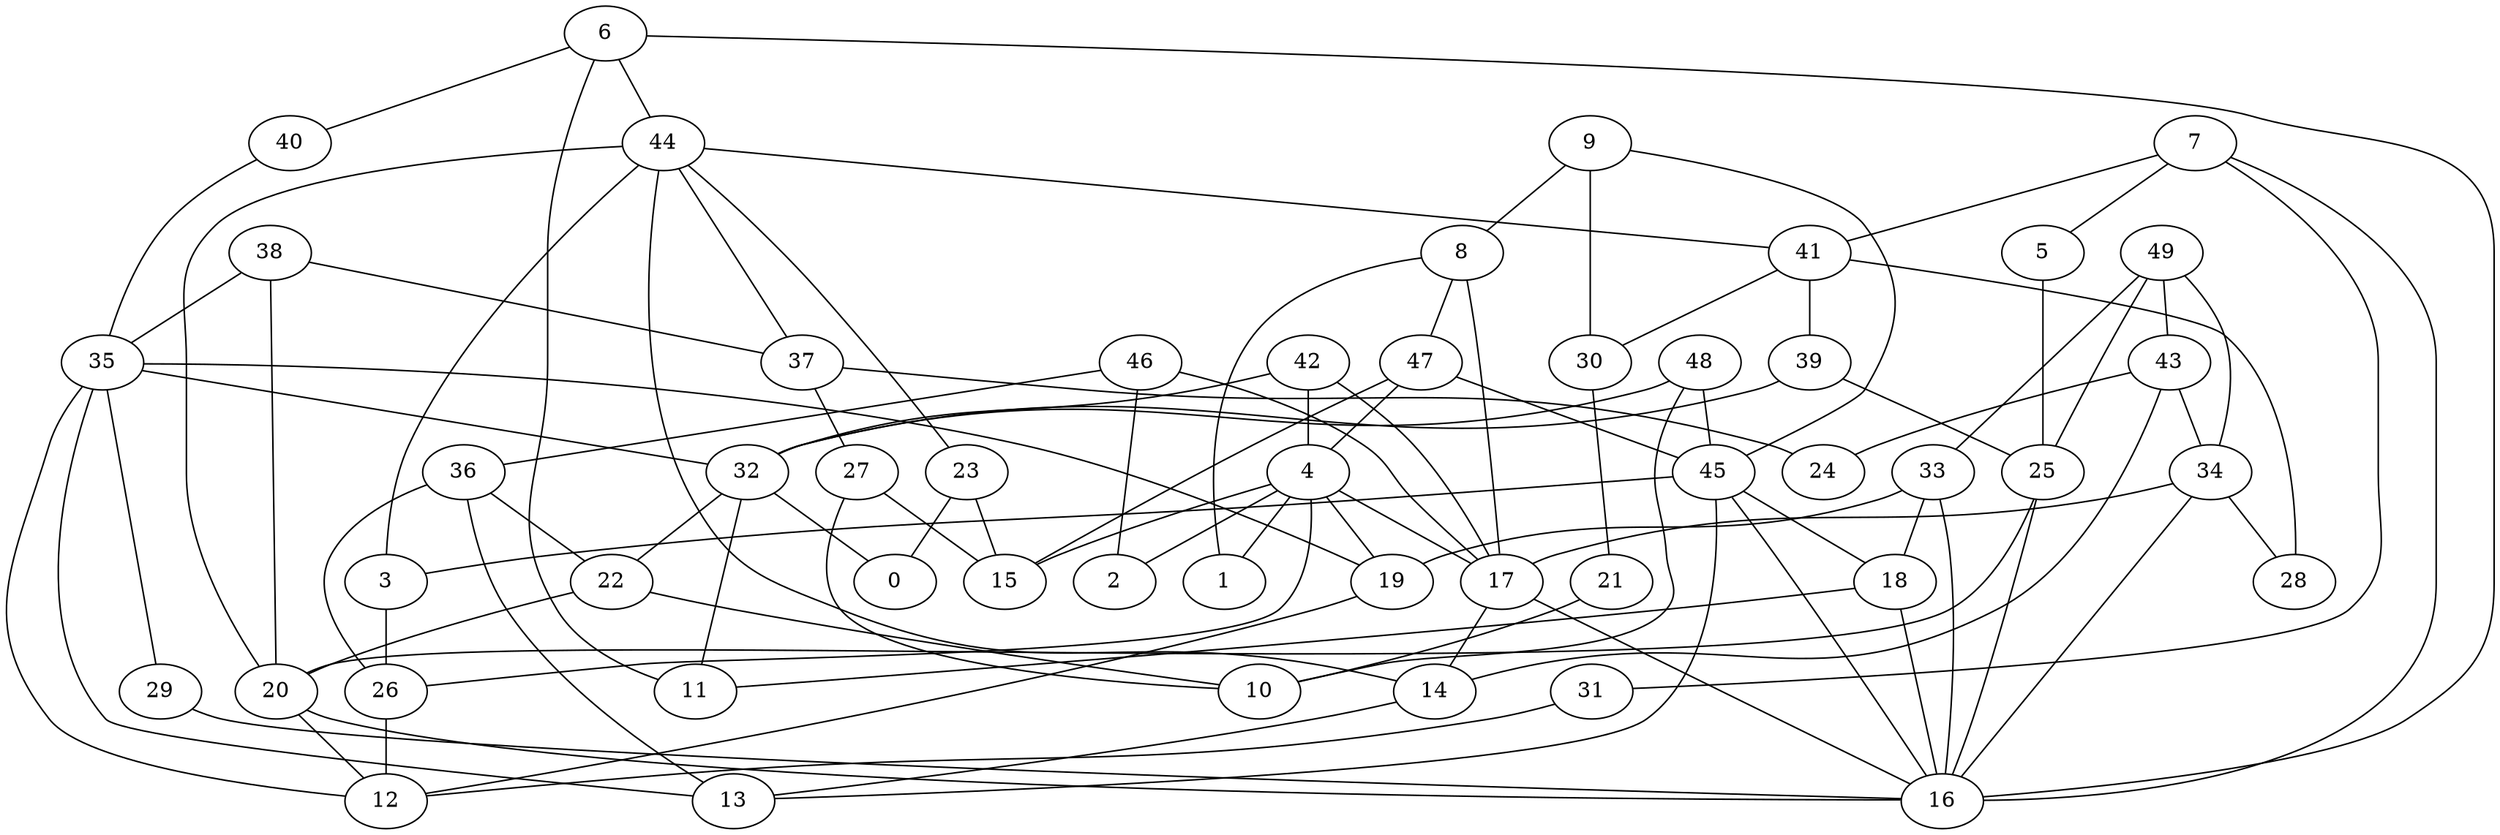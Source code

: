 digraph GG_graph {

subgraph G_graph {
edge [color = black]
"41" -> "28" [dir = none]
"41" -> "30" [dir = none]
"41" -> "39" [dir = none]
"37" -> "27" [dir = none]
"37" -> "24" [dir = none]
"5" -> "25" [dir = none]
"29" -> "16" [dir = none]
"46" -> "2" [dir = none]
"46" -> "17" [dir = none]
"46" -> "36" [dir = none]
"9" -> "8" [dir = none]
"9" -> "45" [dir = none]
"9" -> "30" [dir = none]
"14" -> "13" [dir = none]
"34" -> "16" [dir = none]
"34" -> "28" [dir = none]
"34" -> "17" [dir = none]
"22" -> "10" [dir = none]
"22" -> "20" [dir = none]
"40" -> "35" [dir = none]
"17" -> "16" [dir = none]
"17" -> "14" [dir = none]
"7" -> "31" [dir = none]
"7" -> "41" [dir = none]
"7" -> "16" [dir = none]
"7" -> "5" [dir = none]
"49" -> "25" [dir = none]
"49" -> "34" [dir = none]
"49" -> "43" [dir = none]
"49" -> "33" [dir = none]
"42" -> "17" [dir = none]
"42" -> "32" [dir = none]
"23" -> "0" [dir = none]
"23" -> "15" [dir = none]
"21" -> "10" [dir = none]
"20" -> "12" [dir = none]
"20" -> "16" [dir = none]
"33" -> "19" [dir = none]
"33" -> "18" [dir = none]
"33" -> "16" [dir = none]
"18" -> "11" [dir = none]
"18" -> "16" [dir = none]
"48" -> "32" [dir = none]
"48" -> "45" [dir = none]
"48" -> "10" [dir = none]
"38" -> "37" [dir = none]
"38" -> "35" [dir = none]
"38" -> "20" [dir = none]
"8" -> "1" [dir = none]
"8" -> "17" [dir = none]
"8" -> "47" [dir = none]
"25" -> "16" [dir = none]
"25" -> "20" [dir = none]
"44" -> "37" [dir = none]
"44" -> "3" [dir = none]
"44" -> "20" [dir = none]
"44" -> "14" [dir = none]
"44" -> "41" [dir = none]
"44" -> "23" [dir = none]
"31" -> "12" [dir = none]
"4" -> "17" [dir = none]
"4" -> "26" [dir = none]
"4" -> "2" [dir = none]
"4" -> "15" [dir = none]
"4" -> "1" [dir = none]
"43" -> "24" [dir = none]
"43" -> "34" [dir = none]
"43" -> "14" [dir = none]
"27" -> "15" [dir = none]
"27" -> "10" [dir = none]
"35" -> "12" [dir = none]
"35" -> "29" [dir = none]
"35" -> "13" [dir = none]
"35" -> "32" [dir = none]
"35" -> "19" [dir = none]
"47" -> "15" [dir = none]
"47" -> "4" [dir = none]
"47" -> "45" [dir = none]
"36" -> "26" [dir = none]
"36" -> "13" [dir = none]
"36" -> "22" [dir = none]
"32" -> "22" [dir = none]
"32" -> "0" [dir = none]
"32" -> "11" [dir = none]
"26" -> "12" [dir = none]
"39" -> "25" [dir = none]
"39" -> "32" [dir = none]
"3" -> "26" [dir = none]
"6" -> "40" [dir = none]
"6" -> "11" [dir = none]
"6" -> "16" [dir = none]
"6" -> "44" [dir = none]
"30" -> "21" [dir = none]
"45" -> "13" [dir = none]
"45" -> "16" [dir = none]
"45" -> "18" [dir = none]
"45" -> "3" [dir = none]
"19" -> "12" [dir = none]
"42" -> "4" [dir = none]
"4" -> "19" [dir = none]
}

}
